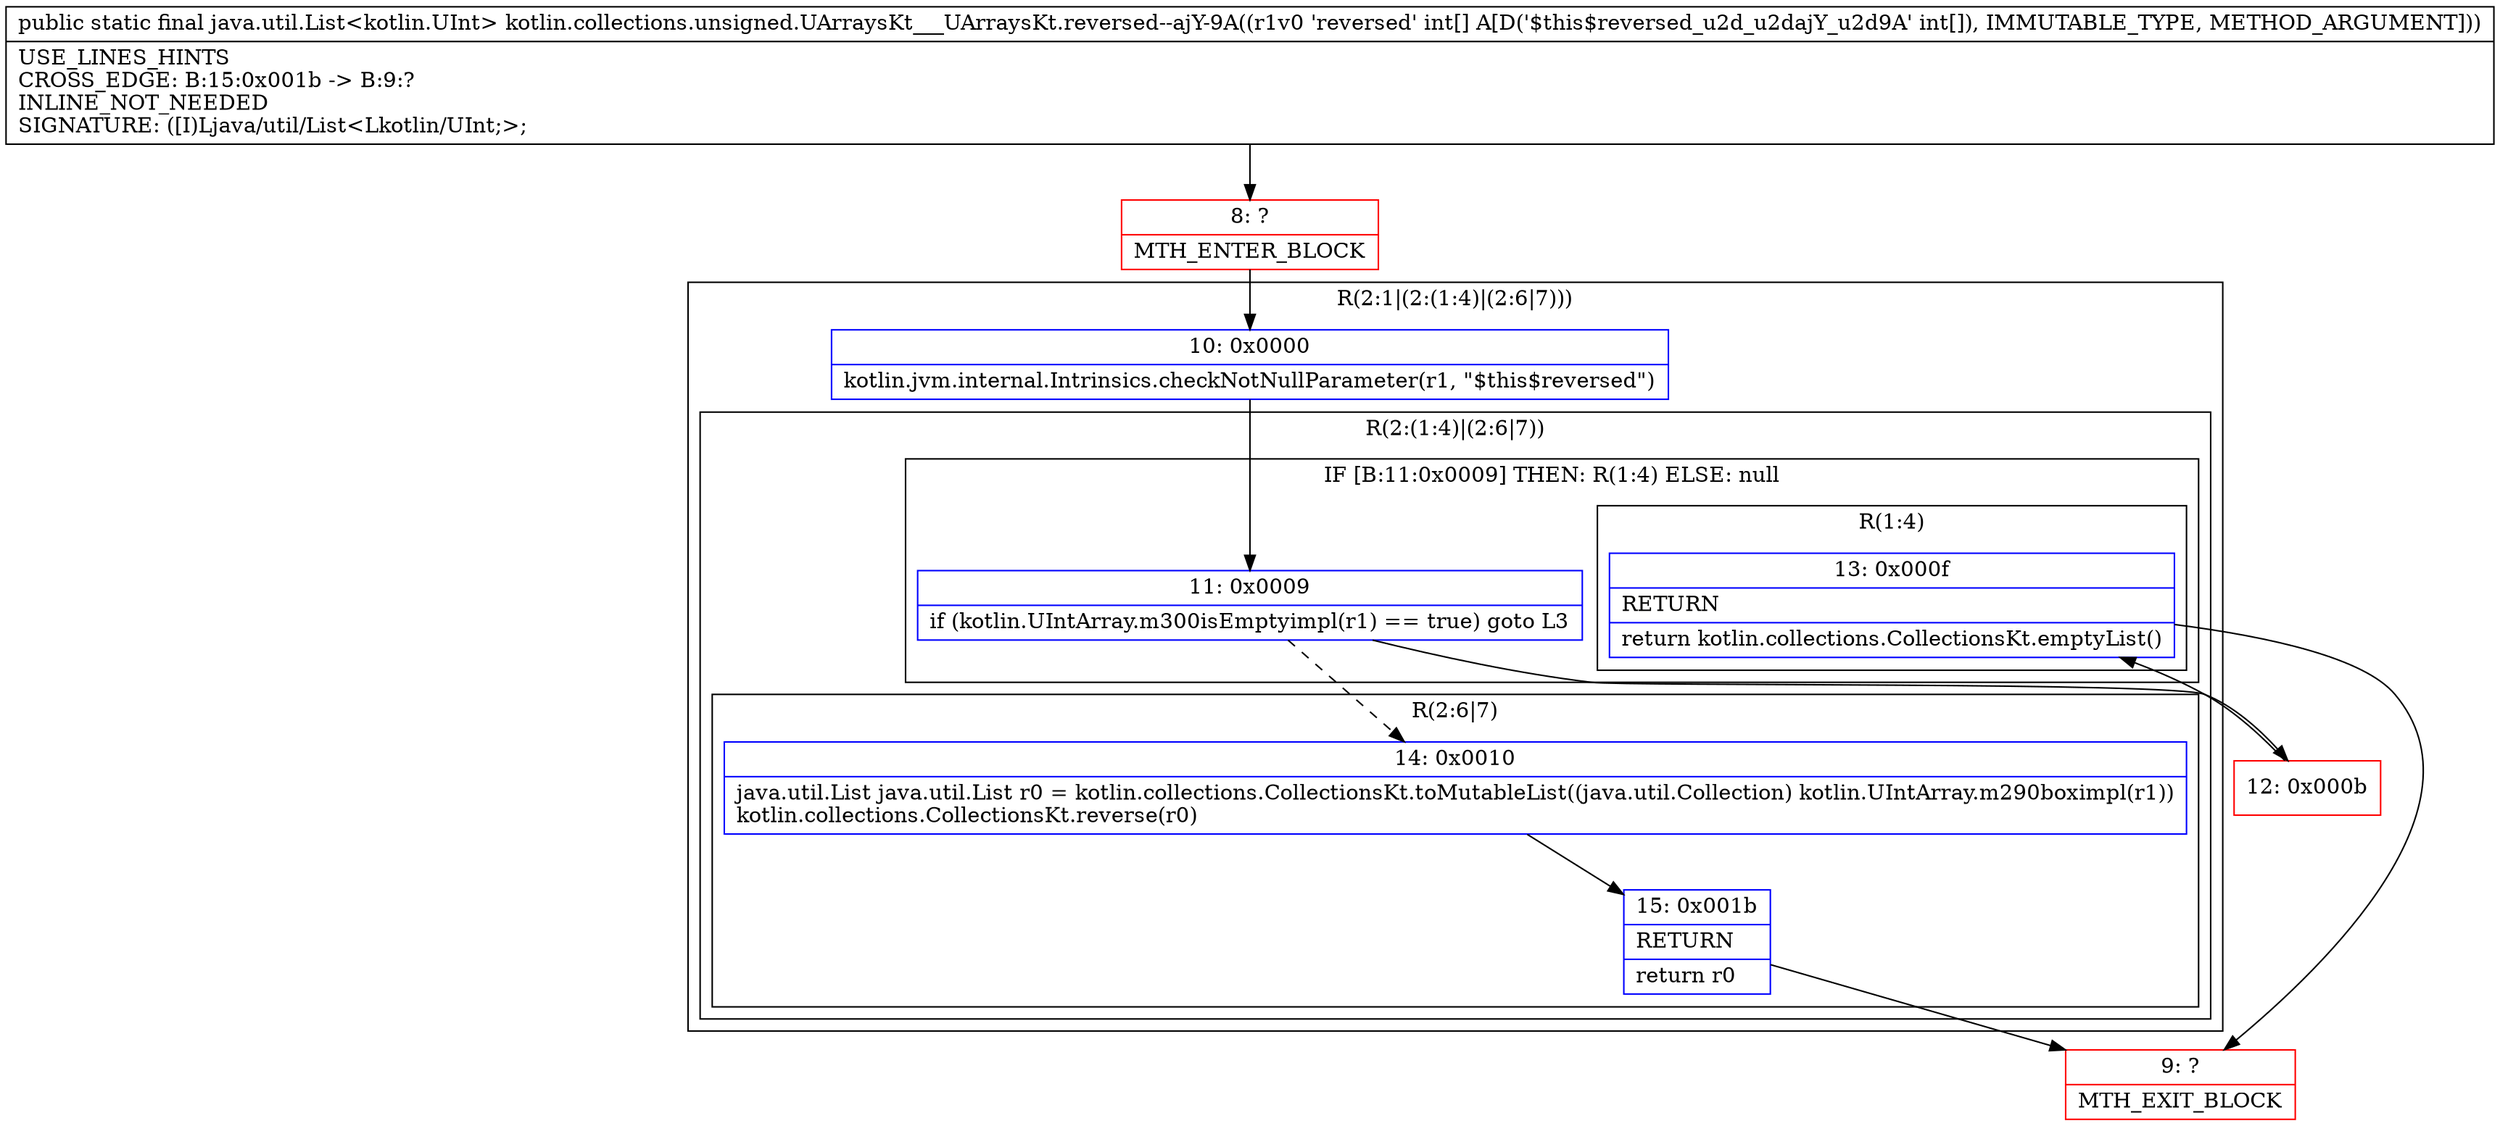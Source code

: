 digraph "CFG forkotlin.collections.unsigned.UArraysKt___UArraysKt.reversed\-\-ajY\-9A([I)Ljava\/util\/List;" {
subgraph cluster_Region_1353856158 {
label = "R(2:1|(2:(1:4)|(2:6|7)))";
node [shape=record,color=blue];
Node_10 [shape=record,label="{10\:\ 0x0000|kotlin.jvm.internal.Intrinsics.checkNotNullParameter(r1, \"$this$reversed\")\l}"];
subgraph cluster_Region_261934380 {
label = "R(2:(1:4)|(2:6|7))";
node [shape=record,color=blue];
subgraph cluster_IfRegion_6326954 {
label = "IF [B:11:0x0009] THEN: R(1:4) ELSE: null";
node [shape=record,color=blue];
Node_11 [shape=record,label="{11\:\ 0x0009|if (kotlin.UIntArray.m300isEmptyimpl(r1) == true) goto L3\l}"];
subgraph cluster_Region_1320392710 {
label = "R(1:4)";
node [shape=record,color=blue];
Node_13 [shape=record,label="{13\:\ 0x000f|RETURN\l|return kotlin.collections.CollectionsKt.emptyList()\l}"];
}
}
subgraph cluster_Region_549599700 {
label = "R(2:6|7)";
node [shape=record,color=blue];
Node_14 [shape=record,label="{14\:\ 0x0010|java.util.List java.util.List r0 = kotlin.collections.CollectionsKt.toMutableList((java.util.Collection) kotlin.UIntArray.m290boximpl(r1))\lkotlin.collections.CollectionsKt.reverse(r0)\l}"];
Node_15 [shape=record,label="{15\:\ 0x001b|RETURN\l|return r0\l}"];
}
}
}
Node_8 [shape=record,color=red,label="{8\:\ ?|MTH_ENTER_BLOCK\l}"];
Node_12 [shape=record,color=red,label="{12\:\ 0x000b}"];
Node_9 [shape=record,color=red,label="{9\:\ ?|MTH_EXIT_BLOCK\l}"];
MethodNode[shape=record,label="{public static final java.util.List\<kotlin.UInt\> kotlin.collections.unsigned.UArraysKt___UArraysKt.reversed\-\-ajY\-9A((r1v0 'reversed' int[] A[D('$this$reversed_u2d_u2dajY_u2d9A' int[]), IMMUTABLE_TYPE, METHOD_ARGUMENT]))  | USE_LINES_HINTS\lCROSS_EDGE: B:15:0x001b \-\> B:9:?\lINLINE_NOT_NEEDED\lSIGNATURE: ([I)Ljava\/util\/List\<Lkotlin\/UInt;\>;\l}"];
MethodNode -> Node_8;Node_10 -> Node_11;
Node_11 -> Node_12;
Node_11 -> Node_14[style=dashed];
Node_13 -> Node_9;
Node_14 -> Node_15;
Node_15 -> Node_9;
Node_8 -> Node_10;
Node_12 -> Node_13;
}

